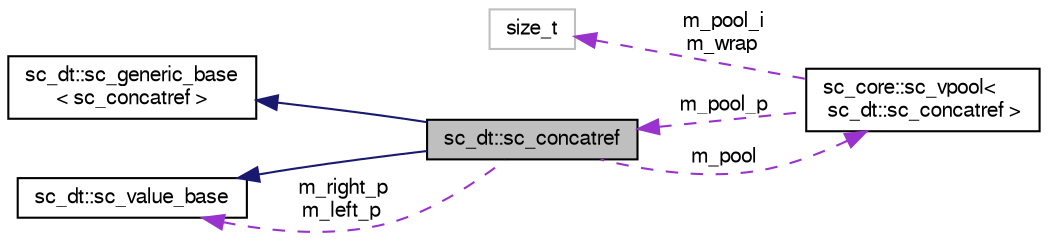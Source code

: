 digraph "sc_dt::sc_concatref"
{
  edge [fontname="FreeSans",fontsize="10",labelfontname="FreeSans",labelfontsize="10"];
  node [fontname="FreeSans",fontsize="10",shape=record];
  rankdir="LR";
  Node3 [label="sc_dt::sc_concatref",height=0.2,width=0.4,color="black", fillcolor="grey75", style="filled", fontcolor="black"];
  Node4 -> Node3 [dir="back",color="midnightblue",fontsize="10",style="solid",fontname="FreeSans"];
  Node4 [label="sc_dt::sc_generic_base\l\< sc_concatref \>",height=0.2,width=0.4,color="black", fillcolor="white", style="filled",URL="$a01776.html"];
  Node5 -> Node3 [dir="back",color="midnightblue",fontsize="10",style="solid",fontname="FreeSans"];
  Node5 [label="sc_dt::sc_value_base",height=0.2,width=0.4,color="black", fillcolor="white", style="filled",URL="$a01772.html"];
  Node5 -> Node3 [dir="back",color="darkorchid3",fontsize="10",style="dashed",label=" m_right_p\nm_left_p" ,fontname="FreeSans"];
  Node6 -> Node3 [dir="back",color="darkorchid3",fontsize="10",style="dashed",label=" m_pool" ,fontname="FreeSans"];
  Node6 [label="sc_core::sc_vpool\<\l sc_dt::sc_concatref \>",height=0.2,width=0.4,color="black", fillcolor="white", style="filled",URL="$a02128.html"];
  Node3 -> Node6 [dir="back",color="darkorchid3",fontsize="10",style="dashed",label=" m_pool_p" ,fontname="FreeSans"];
  Node7 -> Node6 [dir="back",color="darkorchid3",fontsize="10",style="dashed",label=" m_pool_i\nm_wrap" ,fontname="FreeSans"];
  Node7 [label="size_t",height=0.2,width=0.4,color="grey75", fillcolor="white", style="filled"];
}
